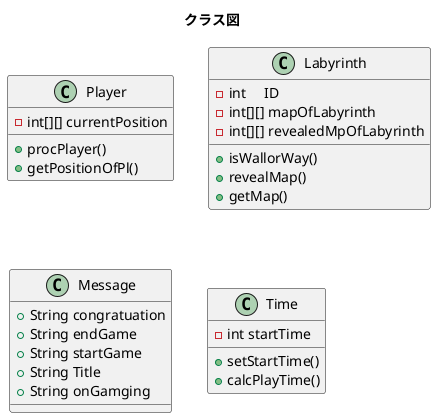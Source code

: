 @startuml
title クラス図

class Player {
    -int[][] currentPosition
    +procPlayer()
    +getPositionOfPl()
}
class Labyrinth {
    -int     ID
    -int[][] mapOfLabyrinth
    -int[][] revealedMpOfLabyrinth
    +isWallorWay()
    +revealMap()
    +getMap()
}
class Message {
    +String congratuation
    +String endGame
    +String startGame
    +String Title
    +String onGamging
}
class Time {
    -int startTime
    +setStartTime()
    +calcPlayTime()
}


@enduml
